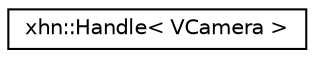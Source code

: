 digraph "Graphical Class Hierarchy"
{
  edge [fontname="Helvetica",fontsize="10",labelfontname="Helvetica",labelfontsize="10"];
  node [fontname="Helvetica",fontsize="10",shape=record];
  rankdir="LR";
  Node1 [label="xhn::Handle\< VCamera \>",height=0.2,width=0.4,color="black", fillcolor="white", style="filled",URL="$classxhn_1_1_handle.html"];
}
